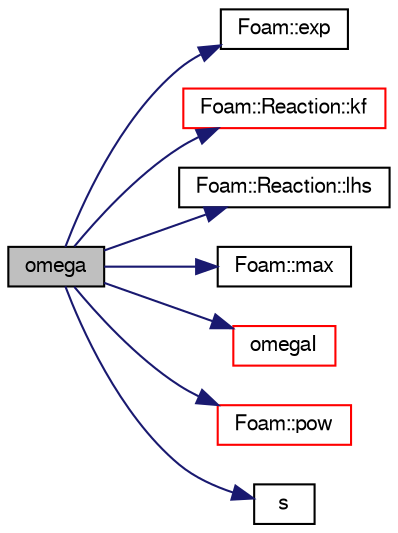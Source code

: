 digraph "omega"
{
  bgcolor="transparent";
  edge [fontname="FreeSans",fontsize="10",labelfontname="FreeSans",labelfontsize="10"];
  node [fontname="FreeSans",fontsize="10",shape=record];
  rankdir="LR";
  Node146 [label="omega",height=0.2,width=0.4,color="black", fillcolor="grey75", style="filled", fontcolor="black"];
  Node146 -> Node147 [color="midnightblue",fontsize="10",style="solid",fontname="FreeSans"];
  Node147 [label="Foam::exp",height=0.2,width=0.4,color="black",URL="$a21124.html#a12bca6c677fcf0977532179c3cb9bb89"];
  Node146 -> Node148 [color="midnightblue",fontsize="10",style="solid",fontname="FreeSans"];
  Node148 [label="Foam::Reaction::kf",height=0.2,width=0.4,color="red",URL="$a30330.html#ae5cd124c004fbe29669769d275a8b321",tooltip="Forward rate constant. "];
  Node146 -> Node150 [color="midnightblue",fontsize="10",style="solid",fontname="FreeSans"];
  Node150 [label="Foam::Reaction::lhs",height=0.2,width=0.4,color="black",URL="$a30330.html#a6761a05de6d2e857d0187e5bd7ff6b61"];
  Node146 -> Node151 [color="midnightblue",fontsize="10",style="solid",fontname="FreeSans"];
  Node151 [label="Foam::max",height=0.2,width=0.4,color="black",URL="$a21124.html#ac993e906cf2774ae77e666bc24e81733"];
  Node146 -> Node152 [color="midnightblue",fontsize="10",style="solid",fontname="FreeSans"];
  Node152 [label="omegaI",height=0.2,width=0.4,color="red",URL="$a30190.html#a81cb5d122f5bc1aeb85c269487e1fa69",tooltip="Return the reaction rate for iReaction. "];
  Node146 -> Node157 [color="midnightblue",fontsize="10",style="solid",fontname="FreeSans"];
  Node157 [label="Foam::pow",height=0.2,width=0.4,color="red",URL="$a21124.html#a7500c8e9d27a442adc75e287de074c7c"];
  Node146 -> Node172 [color="midnightblue",fontsize="10",style="solid",fontname="FreeSans"];
  Node172 [label="s",height=0.2,width=0.4,color="black",URL="$a18905.html#abb9c4233033fad2ad0206cd4adad3b9f"];
}
